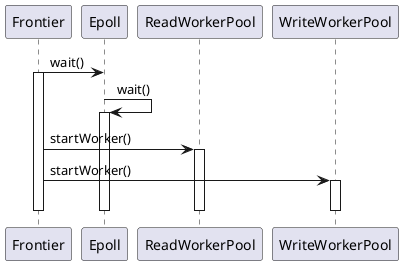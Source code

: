 @startuml
Frontier -> Epoll: wait()
activate Frontier
Epoll -> Epoll: wait()
activate Epoll
Frontier -> ReadWorkerPool: startWorker()
activate ReadWorkerPool
Frontier -> WriteWorkerPool: startWorker()
activate WriteWorkerPool

deactivate Epoll
deactivate ReadWorkerPool
deactivate WriteWorkerPool
deactivate Frontier

@enduml